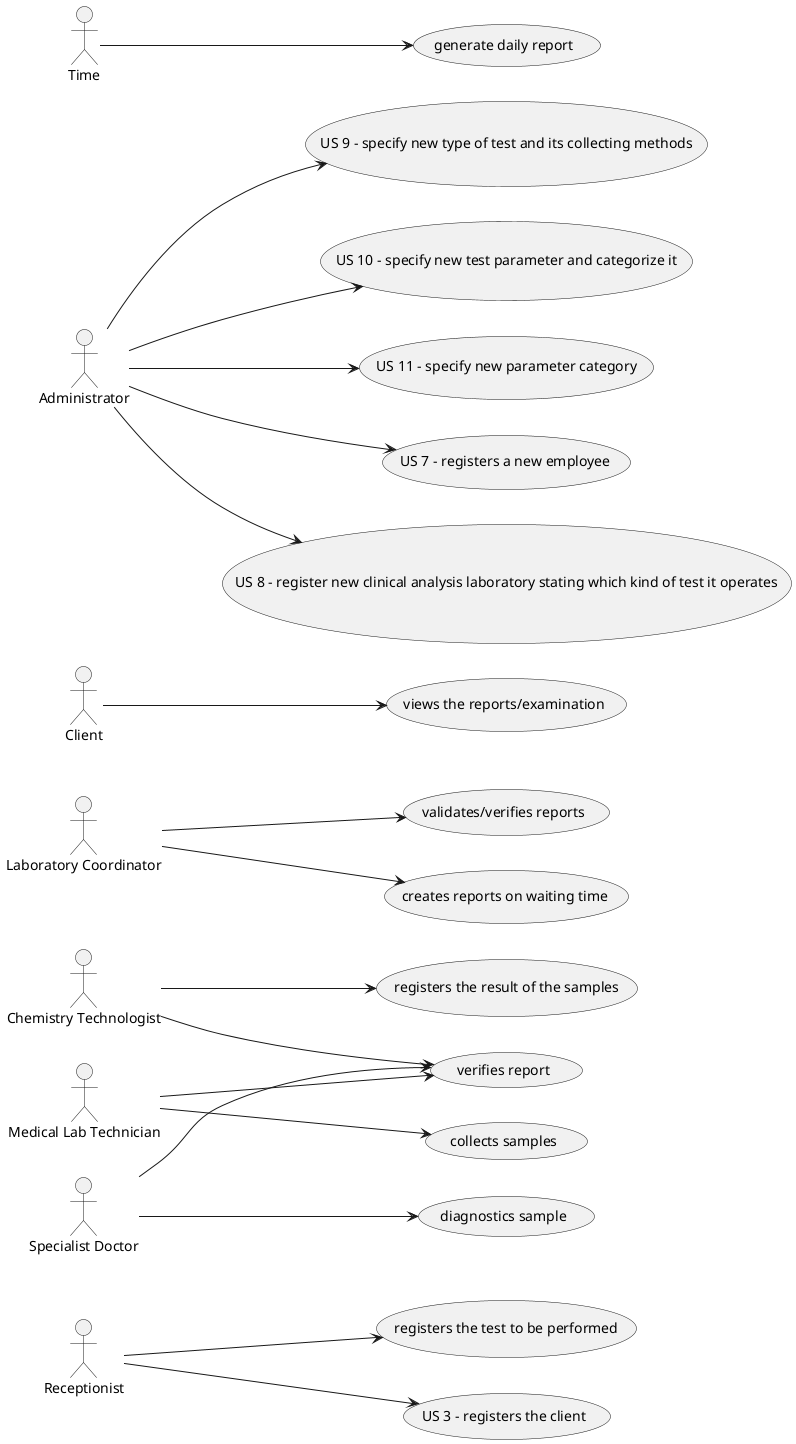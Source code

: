 @startuml
left to right direction

:Receptionist: --> (registers the test to be performed)
:Receptionist: --> (US 3 - registers the client)

:Chemistry Technologist: --> (registers the result of the samples)
:Chemistry Technologist: --> (verifies report)

:Medical Lab Technician: --> (collects samples)
:Medical Lab Technician: --> (verifies report)

:Specialist Doctor: --> (diagnostics sample)
:Specialist Doctor: --> (verifies report)

:Laboratory Coordinator: --> (validates/verifies reports)
:Laboratory Coordinator: --> (creates reports on waiting time)

:Client: --> (views the reports/examination)

:Administrator: --> (US 9 - specify new type of test and its collecting methods)
:Administrator: --> (US 10 - specify new test parameter and categorize it)
:Administrator: --> (US 11 - specify new parameter category)
:Administrator: --> (US 7 - registers a new employee)
:Administrator: --> (US 8 - register new clinical analysis laboratory stating which kind of test it operates)


:Time: --> (generate daily report)

@enduml
